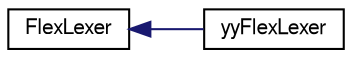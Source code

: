 digraph "Representación gráfica de la clase"
{
  edge [fontname="FreeSans",fontsize="10",labelfontname="FreeSans",labelfontsize="10"];
  node [fontname="FreeSans",fontsize="10",shape=record];
  rankdir="LR";
  Node1 [label="FlexLexer",height=0.2,width=0.4,color="black", fillcolor="white", style="filled",URL="$class_flex_lexer.html"];
  Node1 -> Node2 [dir="back",color="midnightblue",fontsize="10",style="solid",fontname="FreeSans"];
  Node2 [label="yyFlexLexer",height=0.2,width=0.4,color="black", fillcolor="white", style="filled",URL="$classyy_flex_lexer.html"];
}
